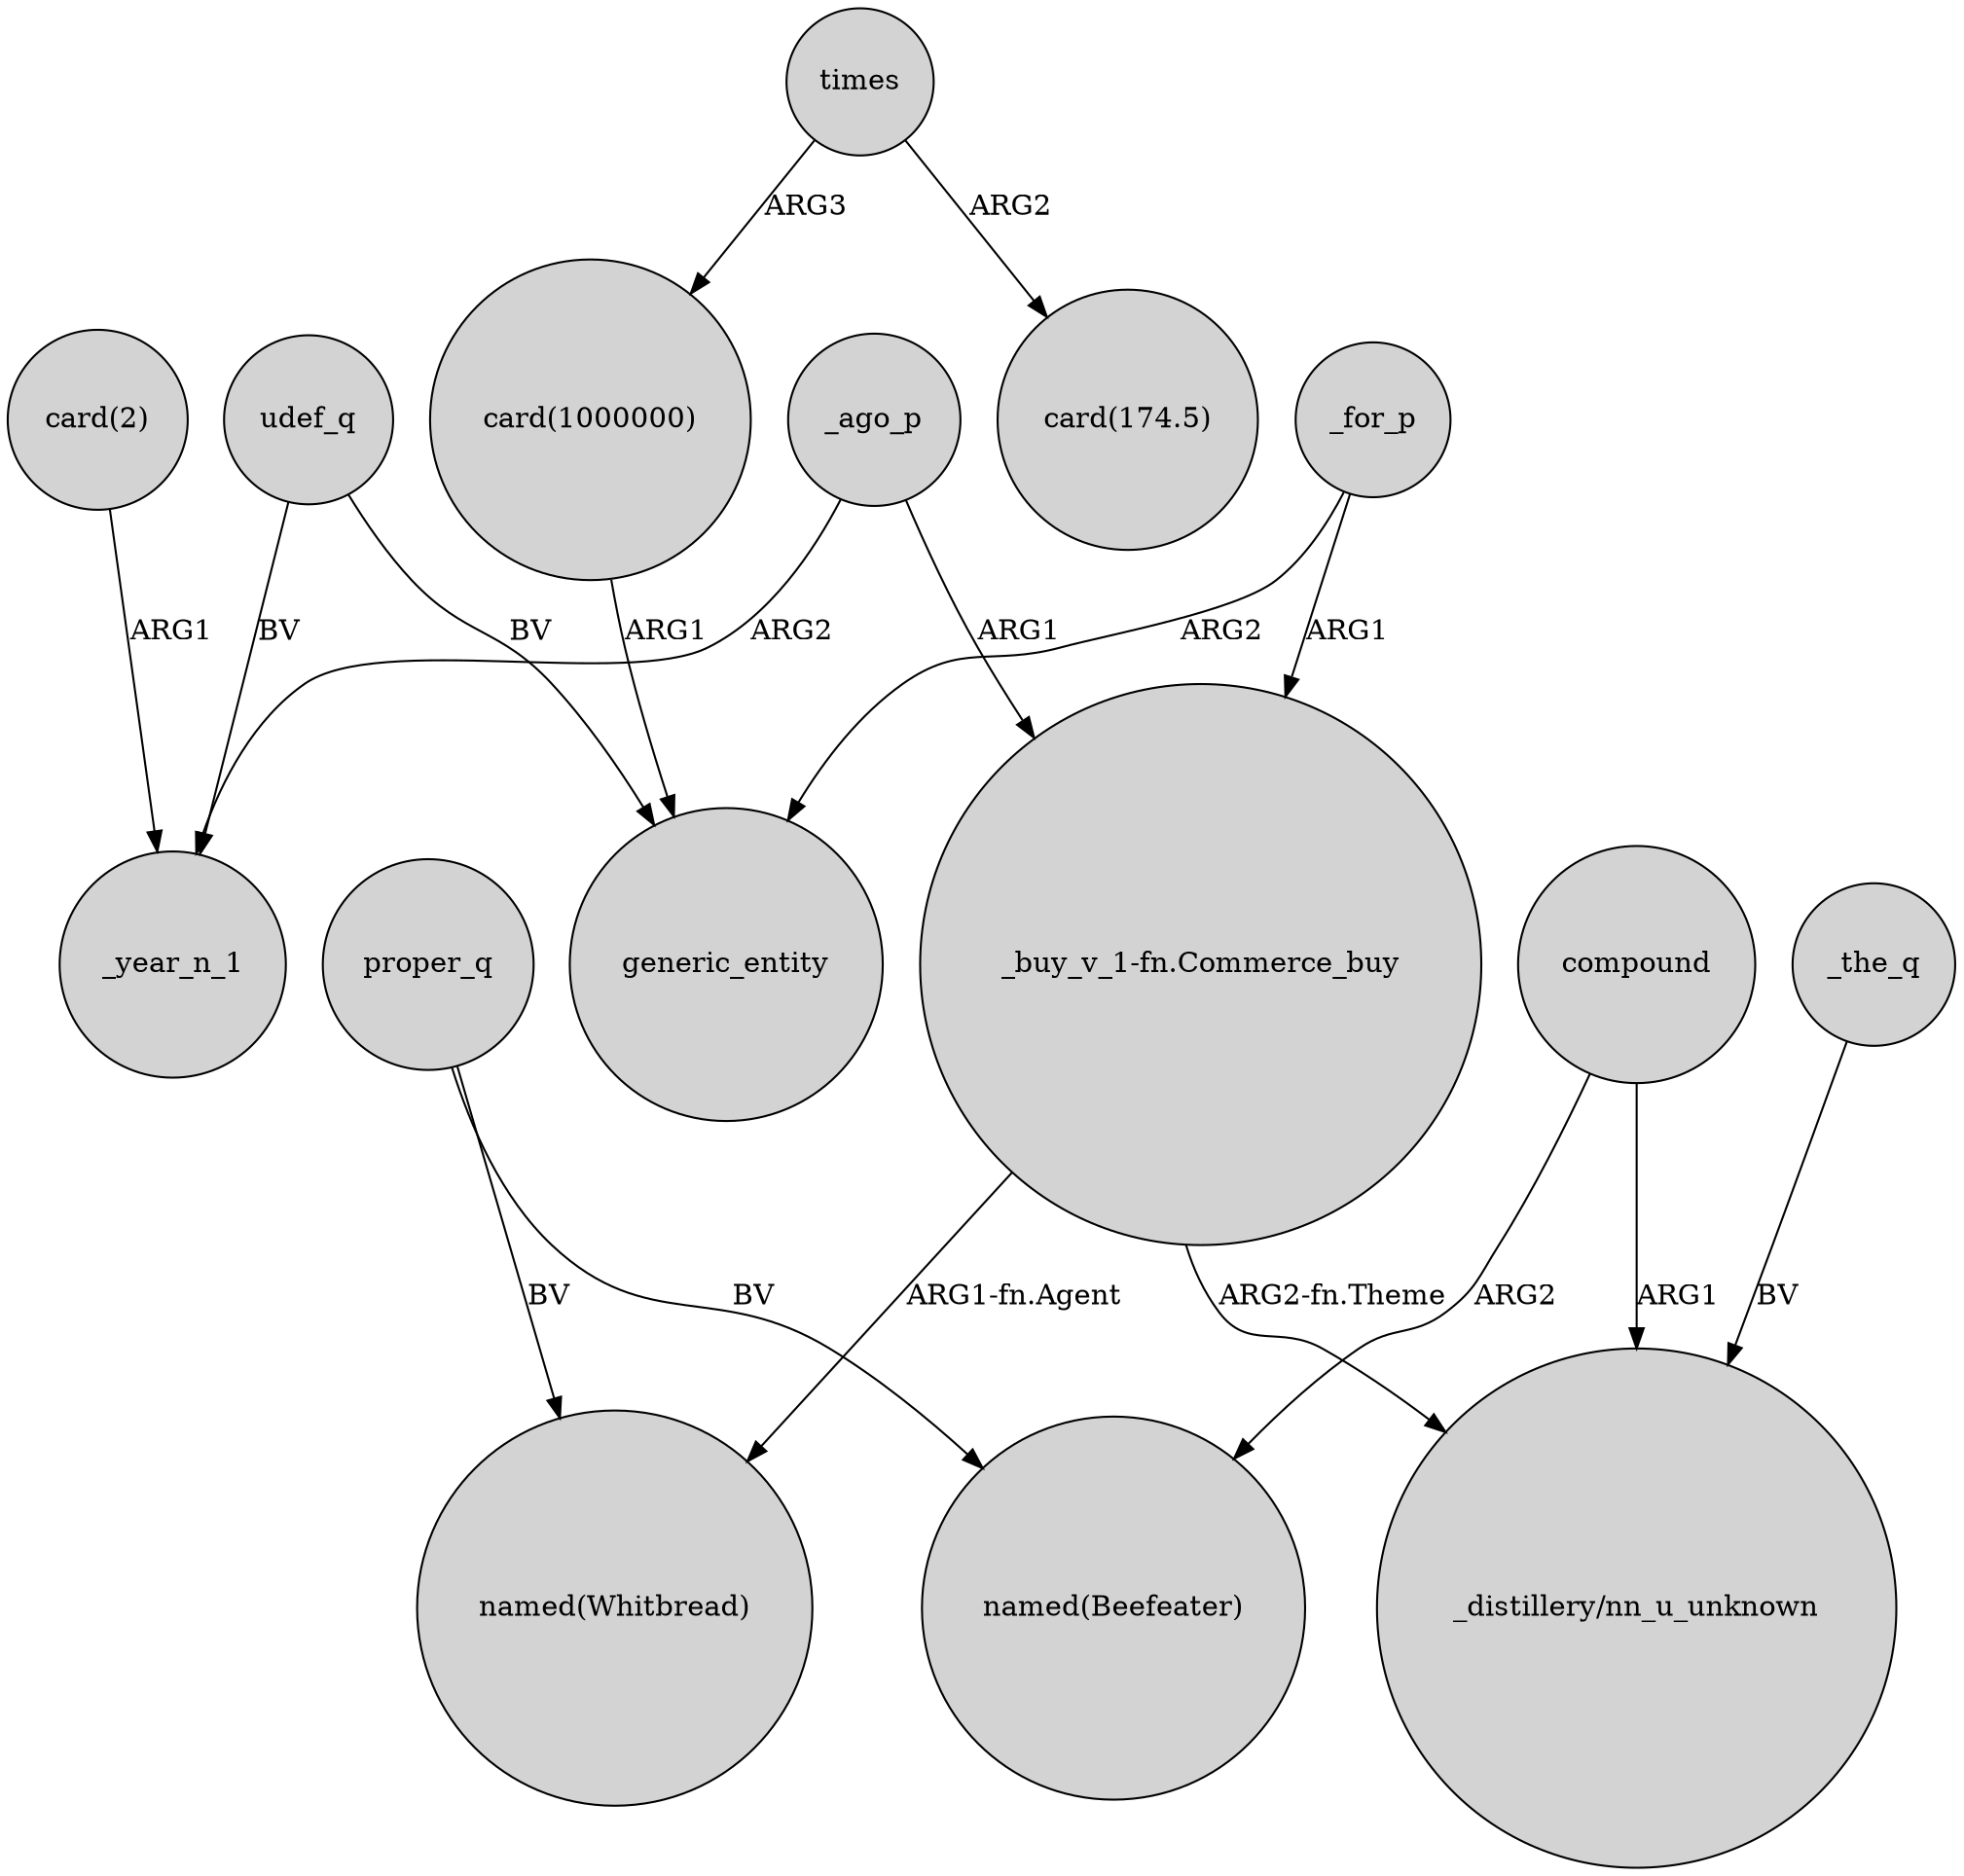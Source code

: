 digraph {
	node [shape=circle style=filled]
	_ago_p -> _year_n_1 [label=ARG2]
	"_buy_v_1-fn.Commerce_buy" -> "named(Whitbread)" [label="ARG1-fn.Agent"]
	proper_q -> "named(Beefeater)" [label=BV]
	_for_p -> generic_entity [label=ARG2]
	"card(1000000)" -> generic_entity [label=ARG1]
	udef_q -> _year_n_1 [label=BV]
	proper_q -> "named(Whitbread)" [label=BV]
	compound -> "named(Beefeater)" [label=ARG2]
	"card(2)" -> _year_n_1 [label=ARG1]
	udef_q -> generic_entity [label=BV]
	_the_q -> "_distillery/nn_u_unknown" [label=BV]
	times -> "card(174.5)" [label=ARG2]
	times -> "card(1000000)" [label=ARG3]
	"_buy_v_1-fn.Commerce_buy" -> "_distillery/nn_u_unknown" [label="ARG2-fn.Theme"]
	compound -> "_distillery/nn_u_unknown" [label=ARG1]
	_for_p -> "_buy_v_1-fn.Commerce_buy" [label=ARG1]
	_ago_p -> "_buy_v_1-fn.Commerce_buy" [label=ARG1]
}
